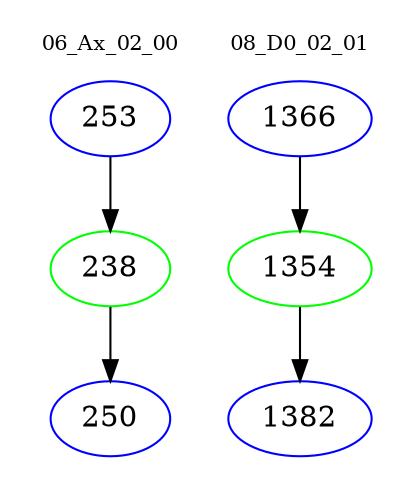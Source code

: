 digraph{
subgraph cluster_0 {
color = white
label = "06_Ax_02_00";
fontsize=10;
T0_253 [label="253", color="blue"]
T0_253 -> T0_238 [color="black"]
T0_238 [label="238", color="green"]
T0_238 -> T0_250 [color="black"]
T0_250 [label="250", color="blue"]
}
subgraph cluster_1 {
color = white
label = "08_D0_02_01";
fontsize=10;
T1_1366 [label="1366", color="blue"]
T1_1366 -> T1_1354 [color="black"]
T1_1354 [label="1354", color="green"]
T1_1354 -> T1_1382 [color="black"]
T1_1382 [label="1382", color="blue"]
}
}
